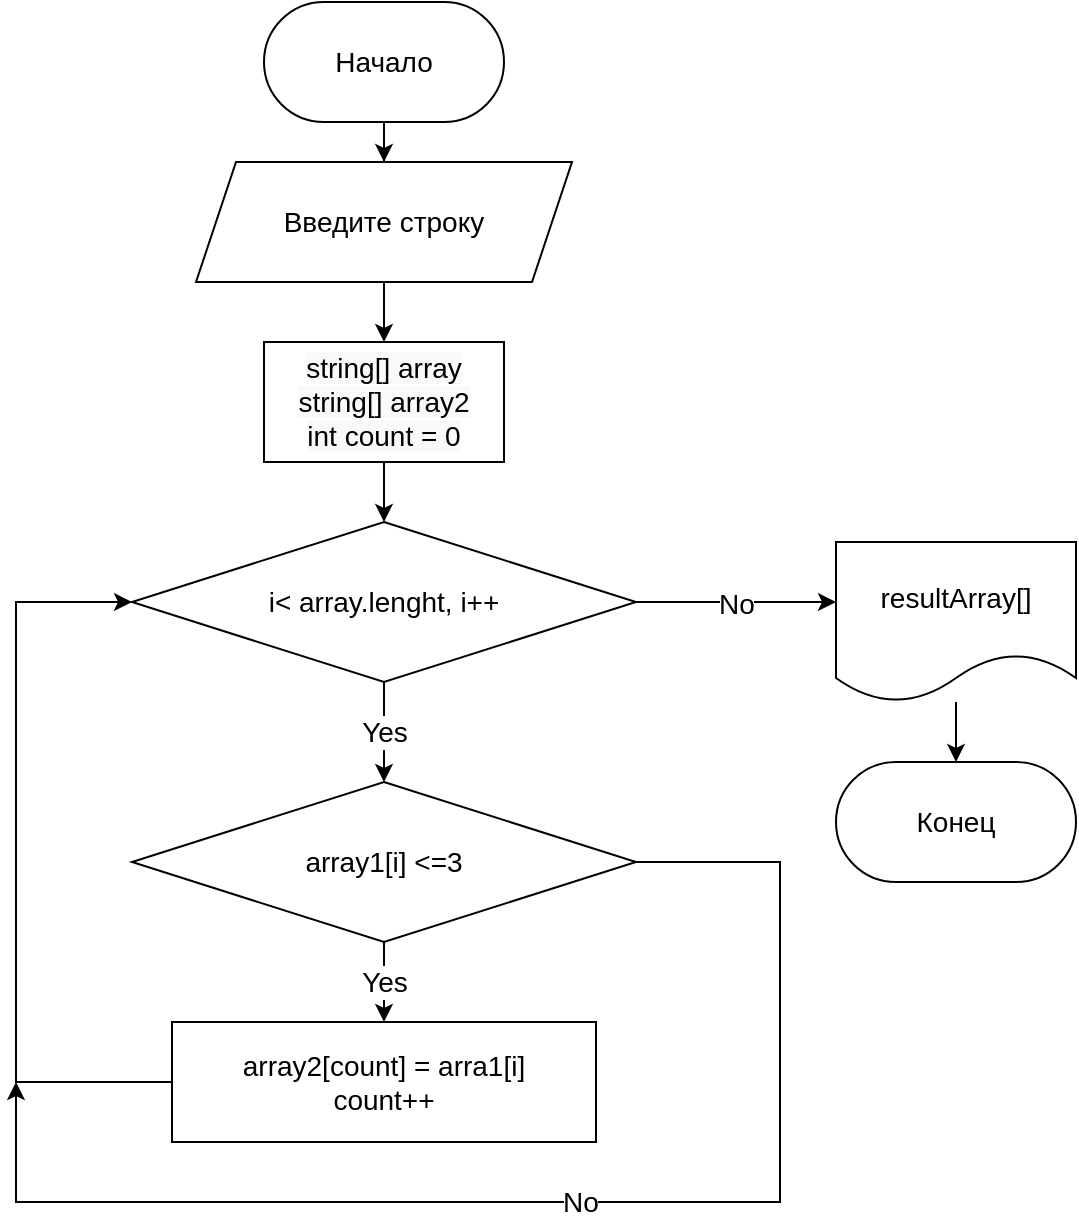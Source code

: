 <mxfile version="20.6.2" type="device"><diagram id="T-mcf6rGbwJTQqR6PNMS" name="Страница 1"><mxGraphModel dx="1086" dy="-1512" grid="1" gridSize="10" guides="1" tooltips="1" connect="1" arrows="1" fold="1" page="1" pageScale="1" pageWidth="827" pageHeight="1169" math="0" shadow="0"><root><mxCell id="0"/><mxCell id="1" parent="0"/><mxCell id="iHa1HtNNyKYppKqjy6NY-1" style="edgeStyle=orthogonalEdgeStyle;rounded=0;orthogonalLoop=1;jettySize=auto;html=1;exitX=0.5;exitY=1;exitDx=0;exitDy=0;fontSize=14;" parent="1" source="iHa1HtNNyKYppKqjy6NY-2" target="iHa1HtNNyKYppKqjy6NY-4" edge="1"><mxGeometry relative="1" as="geometry"/></mxCell><mxCell id="iHa1HtNNyKYppKqjy6NY-2" value="Начало" style="rounded=1;whiteSpace=wrap;html=1;arcSize=50;fontSize=14;" parent="1" vertex="1"><mxGeometry x="484" y="2450" width="120" height="60" as="geometry"/></mxCell><mxCell id="iHa1HtNNyKYppKqjy6NY-3" value="" style="edgeStyle=orthogonalEdgeStyle;rounded=0;orthogonalLoop=1;jettySize=auto;html=1;fontSize=14;" parent="1" source="iHa1HtNNyKYppKqjy6NY-4" target="iHa1HtNNyKYppKqjy6NY-17" edge="1"><mxGeometry relative="1" as="geometry"/></mxCell><mxCell id="iHa1HtNNyKYppKqjy6NY-4" value="Введите строку" style="shape=parallelogram;perimeter=parallelogramPerimeter;whiteSpace=wrap;html=1;fixedSize=1;fontSize=14;" parent="1" vertex="1"><mxGeometry x="450" y="2530" width="188" height="60" as="geometry"/></mxCell><mxCell id="iHa1HtNNyKYppKqjy6NY-5" value="No" style="edgeStyle=orthogonalEdgeStyle;rounded=0;orthogonalLoop=1;jettySize=auto;html=1;fontSize=14;" parent="1" source="iHa1HtNNyKYppKqjy6NY-7" edge="1"><mxGeometry relative="1" as="geometry"><mxPoint x="770" y="2750" as="targetPoint"/></mxGeometry></mxCell><mxCell id="iHa1HtNNyKYppKqjy6NY-6" value="Yes" style="edgeStyle=orthogonalEdgeStyle;rounded=0;orthogonalLoop=1;jettySize=auto;html=1;entryX=0.5;entryY=0;entryDx=0;entryDy=0;fontSize=14;" parent="1" source="iHa1HtNNyKYppKqjy6NY-7" target="iHa1HtNNyKYppKqjy6NY-20" edge="1"><mxGeometry relative="1" as="geometry"/></mxCell><mxCell id="iHa1HtNNyKYppKqjy6NY-7" value="i&amp;lt; array.lenght, i++" style="rhombus;whiteSpace=wrap;html=1;fontSize=14;" parent="1" vertex="1"><mxGeometry x="418" y="2710" width="252" height="80" as="geometry"/></mxCell><mxCell id="uvgdfqxz2AAixXU1Jj9i-2" style="edgeStyle=orthogonalEdgeStyle;rounded=0;orthogonalLoop=1;jettySize=auto;html=1;entryX=0;entryY=0.5;entryDx=0;entryDy=0;fontFamily=Helvetica;fontSize=14;fontColor=default;" edge="1" parent="1" source="iHa1HtNNyKYppKqjy6NY-10" target="iHa1HtNNyKYppKqjy6NY-7"><mxGeometry relative="1" as="geometry"><Array as="points"><mxPoint x="360" y="2990"/><mxPoint x="360" y="2750"/></Array></mxGeometry></mxCell><mxCell id="iHa1HtNNyKYppKqjy6NY-10" value="array2[count] = arra1[i]&lt;br&gt;count++" style="whiteSpace=wrap;html=1;fontSize=14;" parent="1" vertex="1"><mxGeometry x="438" y="2960" width="212" height="60" as="geometry"/></mxCell><mxCell id="iHa1HtNNyKYppKqjy6NY-13" style="edgeStyle=orthogonalEdgeStyle;rounded=0;orthogonalLoop=1;jettySize=auto;html=1;fontSize=14;" parent="1" source="iHa1HtNNyKYppKqjy6NY-14" target="iHa1HtNNyKYppKqjy6NY-15" edge="1"><mxGeometry relative="1" as="geometry"><mxPoint x="830" y="2860" as="targetPoint"/></mxGeometry></mxCell><mxCell id="iHa1HtNNyKYppKqjy6NY-14" value="resultArray[]" style="shape=document;whiteSpace=wrap;html=1;boundedLbl=1;fontSize=14;" parent="1" vertex="1"><mxGeometry x="770" y="2720" width="120" height="80" as="geometry"/></mxCell><mxCell id="iHa1HtNNyKYppKqjy6NY-15" value="Конец" style="rounded=1;whiteSpace=wrap;html=1;arcSize=50;fontSize=14;" parent="1" vertex="1"><mxGeometry x="770" y="2830" width="120" height="60" as="geometry"/></mxCell><mxCell id="iHa1HtNNyKYppKqjy6NY-16" style="edgeStyle=orthogonalEdgeStyle;rounded=0;orthogonalLoop=1;jettySize=auto;html=1;entryX=0.5;entryY=0;entryDx=0;entryDy=0;fontSize=14;" parent="1" source="iHa1HtNNyKYppKqjy6NY-17" target="iHa1HtNNyKYppKqjy6NY-7" edge="1"><mxGeometry relative="1" as="geometry"/></mxCell><mxCell id="iHa1HtNNyKYppKqjy6NY-17" value="&lt;span style=&quot;color: rgb(0, 0, 0); font-family: Helvetica; font-size: 14px; font-style: normal; font-variant-ligatures: normal; font-variant-caps: normal; font-weight: 400; letter-spacing: normal; orphans: 2; text-align: center; text-indent: 0px; text-transform: none; widows: 2; word-spacing: 0px; -webkit-text-stroke-width: 0px; background-color: rgb(248, 249, 250); text-decoration-thickness: initial; text-decoration-style: initial; text-decoration-color: initial; float: none; display: inline !important;&quot;&gt;string[] array&lt;br&gt;string[] array2&lt;br&gt;int count = 0&lt;br&gt;&lt;/span&gt;" style="whiteSpace=wrap;html=1;fontSize=14;" parent="1" vertex="1"><mxGeometry x="484" y="2620" width="120" height="60" as="geometry"/></mxCell><mxCell id="iHa1HtNNyKYppKqjy6NY-18" value="No" style="edgeStyle=orthogonalEdgeStyle;rounded=0;orthogonalLoop=1;jettySize=auto;html=1;fontSize=14;" parent="1" source="iHa1HtNNyKYppKqjy6NY-20" edge="1"><mxGeometry relative="1" as="geometry"><Array as="points"><mxPoint x="742" y="2880"/><mxPoint x="742" y="3050"/><mxPoint x="360" y="3050"/></Array><mxPoint x="360" y="2990" as="targetPoint"/></mxGeometry></mxCell><mxCell id="iHa1HtNNyKYppKqjy6NY-19" value="Yes" style="edgeStyle=orthogonalEdgeStyle;rounded=0;orthogonalLoop=1;jettySize=auto;html=1;fontSize=14;entryX=0.5;entryY=0;entryDx=0;entryDy=0;" parent="1" source="iHa1HtNNyKYppKqjy6NY-20" target="iHa1HtNNyKYppKqjy6NY-10" edge="1"><mxGeometry relative="1" as="geometry"><mxPoint x="544" y="2950" as="targetPoint"/></mxGeometry></mxCell><mxCell id="iHa1HtNNyKYppKqjy6NY-20" value="array1[i] &amp;lt;=3" style="rhombus;whiteSpace=wrap;html=1;fontSize=14;" parent="1" vertex="1"><mxGeometry x="418" y="2840" width="252" height="80" as="geometry"/></mxCell></root></mxGraphModel></diagram></mxfile>